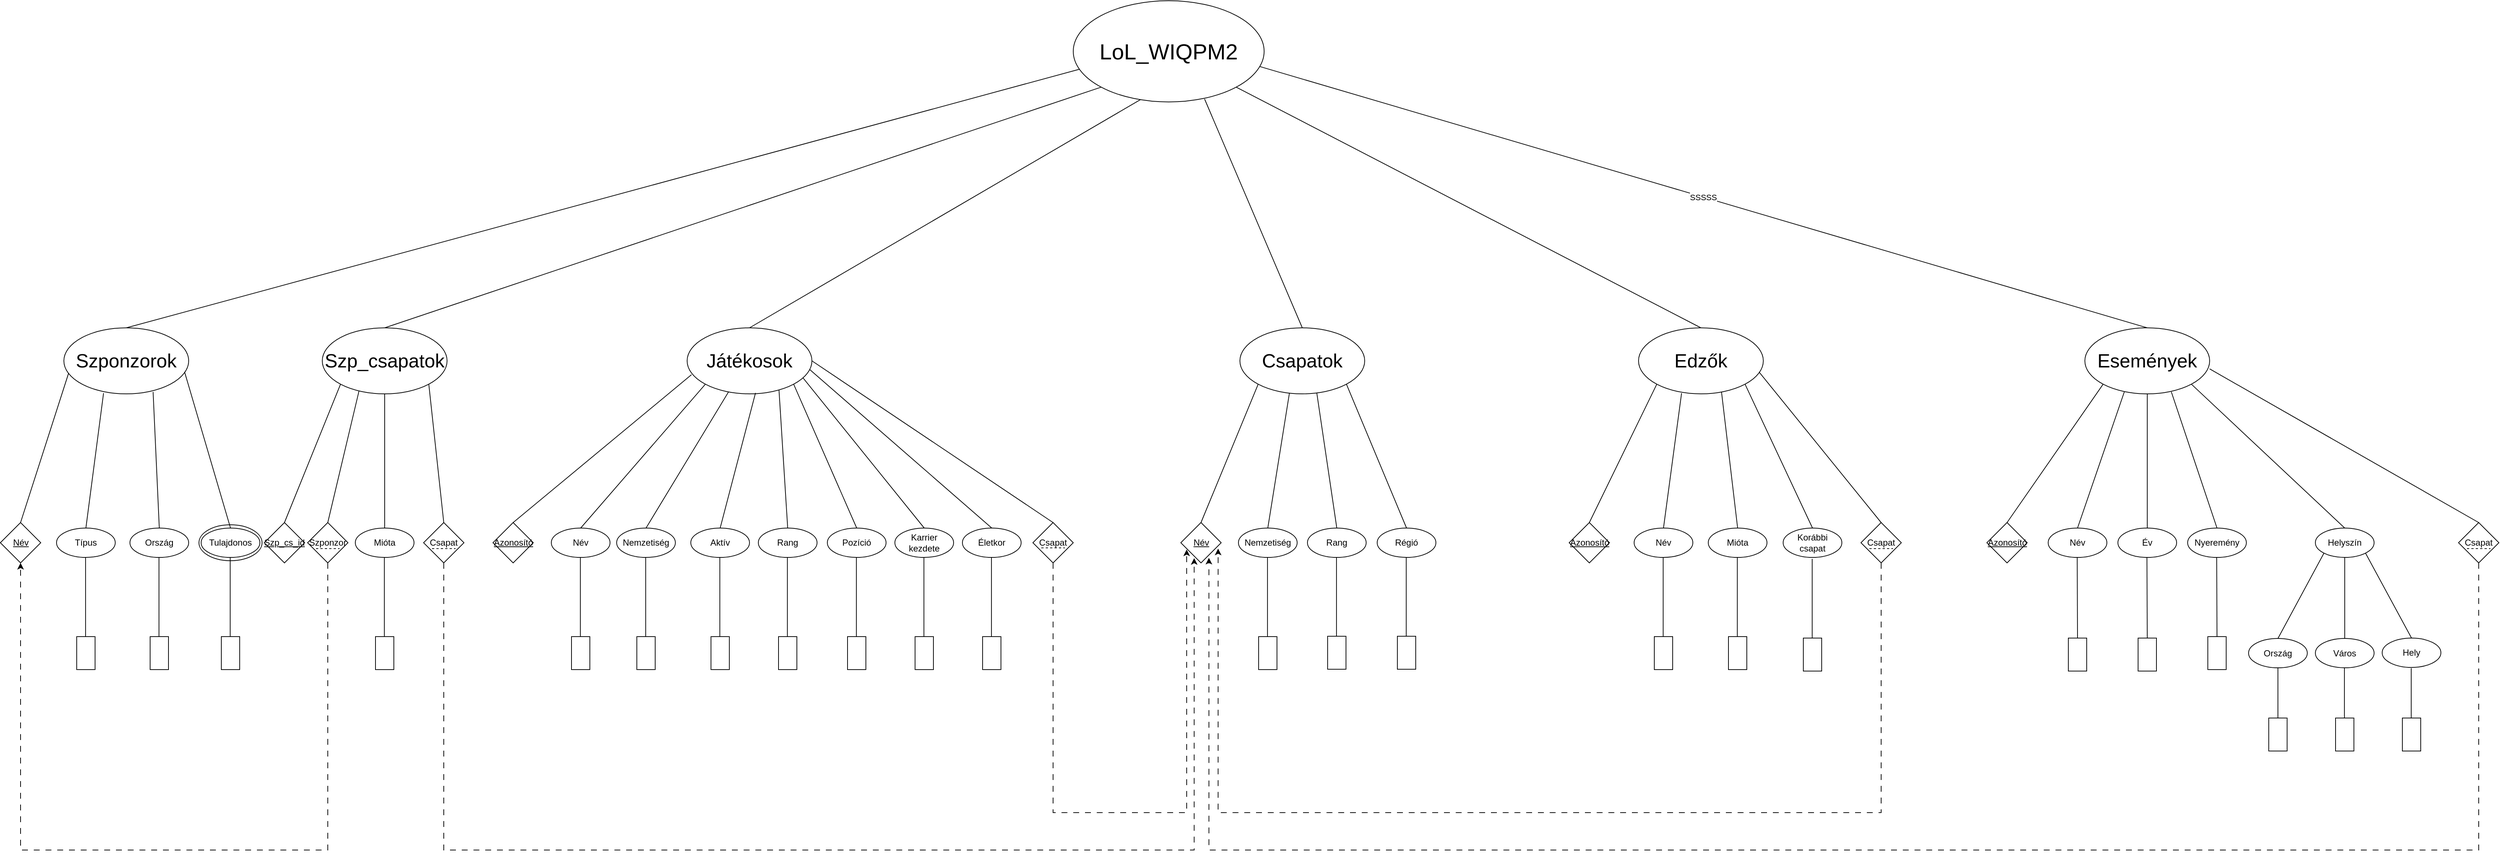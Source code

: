<mxfile version="22.1.5" type="device">
  <diagram name="1 oldal" id="5srvDgW0sAzMnuqV2YLw">
    <mxGraphModel dx="1675" dy="871" grid="0" gridSize="10" guides="1" tooltips="1" connect="1" arrows="1" fold="1" page="0" pageScale="1" pageWidth="1169" pageHeight="827" math="0" shadow="0">
      <root>
        <mxCell id="0" />
        <mxCell id="1" parent="0" />
        <mxCell id="ndynWsvsj6m9hKPy0uNn-172" value="SSSSS" style="endArrow=none;html=1;rounded=0;entryX=0.974;entryY=0.648;entryDx=0;entryDy=0;entryPerimeter=0;exitX=0.5;exitY=0;exitDx=0;exitDy=0;" parent="1" source="ndynWsvsj6m9hKPy0uNn-8" target="ndynWsvsj6m9hKPy0uNn-1" edge="1">
          <mxGeometry width="50" height="50" relative="1" as="geometry">
            <mxPoint x="560.5" y="241" as="sourcePoint" />
            <mxPoint x="1861.5" y="-106" as="targetPoint" />
          </mxGeometry>
        </mxCell>
        <mxCell id="ndynWsvsj6m9hKPy0uNn-168" value="" style="endArrow=none;html=1;rounded=0;entryX=0.038;entryY=0.674;entryDx=0;entryDy=0;entryPerimeter=0;exitX=0.5;exitY=0;exitDx=0;exitDy=0;" parent="1" source="ndynWsvsj6m9hKPy0uNn-6" target="ndynWsvsj6m9hKPy0uNn-1" edge="1">
          <mxGeometry width="50" height="50" relative="1" as="geometry">
            <mxPoint x="1052" y="86" as="sourcePoint" />
            <mxPoint x="1102" y="36" as="targetPoint" />
          </mxGeometry>
        </mxCell>
        <mxCell id="ndynWsvsj6m9hKPy0uNn-169" value="" style="endArrow=none;html=1;rounded=0;exitX=0.5;exitY=0;exitDx=0;exitDy=0;entryX=0.362;entryY=0.966;entryDx=0;entryDy=0;entryPerimeter=0;" parent="1" source="ndynWsvsj6m9hKPy0uNn-2" target="ndynWsvsj6m9hKPy0uNn-1" edge="1">
          <mxGeometry width="50" height="50" relative="1" as="geometry">
            <mxPoint x="-343" y="99" as="sourcePoint" />
            <mxPoint x="1067" y="-135" as="targetPoint" />
          </mxGeometry>
        </mxCell>
        <mxCell id="ndynWsvsj6m9hKPy0uNn-145" value="" style="ellipse;whiteSpace=wrap;html=1;" parent="1" vertex="1">
          <mxGeometry x="-254" y="357.5" width="86" height="49" as="geometry" />
        </mxCell>
        <mxCell id="ndynWsvsj6m9hKPy0uNn-1" value="&lt;font style=&quot;font-size: 30px;&quot;&gt;LoL_WIQPM2&lt;/font&gt;" style="ellipse;whiteSpace=wrap;html=1;" parent="1" vertex="1">
          <mxGeometry x="937" y="-357" width="260" height="138" as="geometry" />
        </mxCell>
        <mxCell id="ndynWsvsj6m9hKPy0uNn-2" value="&lt;font style=&quot;font-size: 26px;&quot;&gt;Játékosok&lt;/font&gt;" style="ellipse;whiteSpace=wrap;html=1;" parent="1" vertex="1">
          <mxGeometry x="411" y="89" width="170" height="90" as="geometry" />
        </mxCell>
        <mxCell id="ndynWsvsj6m9hKPy0uNn-3" value="&lt;font style=&quot;font-size: 26px;&quot;&gt;Csapatok&lt;/font&gt;" style="ellipse;whiteSpace=wrap;html=1;" parent="1" vertex="1">
          <mxGeometry x="1164" y="89" width="170" height="90" as="geometry" />
        </mxCell>
        <mxCell id="ndynWsvsj6m9hKPy0uNn-4" value="&lt;font style=&quot;font-size: 26px;&quot;&gt;Szp_csapatok&lt;/font&gt;" style="ellipse;whiteSpace=wrap;html=1;" parent="1" vertex="1">
          <mxGeometry x="-86" y="89" width="170" height="90" as="geometry" />
        </mxCell>
        <mxCell id="ndynWsvsj6m9hKPy0uNn-5" value="&lt;font style=&quot;font-size: 26px;&quot;&gt;Edzők&lt;/font&gt;" style="ellipse;whiteSpace=wrap;html=1;" parent="1" vertex="1">
          <mxGeometry x="1707" y="89" width="170" height="90" as="geometry" />
        </mxCell>
        <mxCell id="ndynWsvsj6m9hKPy0uNn-6" value="&lt;font style=&quot;font-size: 26px;&quot;&gt;Szponzorok&lt;/font&gt;" style="ellipse;whiteSpace=wrap;html=1;" parent="1" vertex="1">
          <mxGeometry x="-438" y="89" width="170" height="90" as="geometry" />
        </mxCell>
        <mxCell id="ndynWsvsj6m9hKPy0uNn-8" value="&lt;font style=&quot;font-size: 26px;&quot;&gt;Események&lt;/font&gt;" style="ellipse;whiteSpace=wrap;html=1;" parent="1" vertex="1">
          <mxGeometry x="2315" y="89" width="170" height="90" as="geometry" />
        </mxCell>
        <mxCell id="ndynWsvsj6m9hKPy0uNn-10" style="edgeStyle=orthogonalEdgeStyle;rounded=0;orthogonalLoop=1;jettySize=auto;html=1;exitX=0.5;exitY=1;exitDx=0;exitDy=0;" parent="1" source="ndynWsvsj6m9hKPy0uNn-5" target="ndynWsvsj6m9hKPy0uNn-5" edge="1">
          <mxGeometry relative="1" as="geometry" />
        </mxCell>
        <mxCell id="ndynWsvsj6m9hKPy0uNn-16" value="Név" style="ellipse;whiteSpace=wrap;html=1;" parent="1" vertex="1">
          <mxGeometry x="2265" y="362" width="80" height="40" as="geometry" />
        </mxCell>
        <mxCell id="ndynWsvsj6m9hKPy0uNn-17" value="Életkor" style="ellipse;whiteSpace=wrap;html=1;" parent="1" vertex="1">
          <mxGeometry x="786" y="362" width="80" height="40" as="geometry" />
        </mxCell>
        <mxCell id="ndynWsvsj6m9hKPy0uNn-18" value="Karrier kezdete" style="ellipse;whiteSpace=wrap;html=1;" parent="1" vertex="1">
          <mxGeometry x="694" y="362" width="80" height="40" as="geometry" />
        </mxCell>
        <mxCell id="ndynWsvsj6m9hKPy0uNn-19" value="Pozíció" style="ellipse;whiteSpace=wrap;html=1;" parent="1" vertex="1">
          <mxGeometry x="602" y="362" width="80" height="40" as="geometry" />
        </mxCell>
        <mxCell id="ndynWsvsj6m9hKPy0uNn-20" value="Rang" style="ellipse;whiteSpace=wrap;html=1;" parent="1" vertex="1">
          <mxGeometry x="508" y="362" width="80" height="40" as="geometry" />
        </mxCell>
        <mxCell id="ndynWsvsj6m9hKPy0uNn-21" value="Aktív" style="ellipse;whiteSpace=wrap;html=1;" parent="1" vertex="1">
          <mxGeometry x="416" y="362" width="80" height="40" as="geometry" />
        </mxCell>
        <mxCell id="ndynWsvsj6m9hKPy0uNn-22" value="Nemzetiség" style="ellipse;whiteSpace=wrap;html=1;" parent="1" vertex="1">
          <mxGeometry x="315" y="362" width="80" height="40" as="geometry" />
        </mxCell>
        <mxCell id="ndynWsvsj6m9hKPy0uNn-23" value="Név" style="ellipse;whiteSpace=wrap;html=1;" parent="1" vertex="1">
          <mxGeometry x="226" y="362" width="80" height="40" as="geometry" />
        </mxCell>
        <mxCell id="ndynWsvsj6m9hKPy0uNn-25" value="Korábbi csapat" style="ellipse;whiteSpace=wrap;html=1;" parent="1" vertex="1">
          <mxGeometry x="1904" y="362" width="80" height="40" as="geometry" />
        </mxCell>
        <mxCell id="ndynWsvsj6m9hKPy0uNn-26" value="Mióta" style="ellipse;whiteSpace=wrap;html=1;" parent="1" vertex="1">
          <mxGeometry x="-41" y="362" width="80" height="40" as="geometry" />
        </mxCell>
        <mxCell id="ndynWsvsj6m9hKPy0uNn-27" value="Tulajdonos" style="ellipse;whiteSpace=wrap;html=1;" parent="1" vertex="1">
          <mxGeometry x="-251" y="362" width="80" height="40" as="geometry" />
        </mxCell>
        <mxCell id="ndynWsvsj6m9hKPy0uNn-28" value="Ország" style="ellipse;whiteSpace=wrap;html=1;" parent="1" vertex="1">
          <mxGeometry x="-348" y="362" width="80" height="40" as="geometry" />
        </mxCell>
        <mxCell id="ndynWsvsj6m9hKPy0uNn-29" value="Típus" style="ellipse;whiteSpace=wrap;html=1;" parent="1" vertex="1">
          <mxGeometry x="-448" y="362" width="80" height="40" as="geometry" />
        </mxCell>
        <mxCell id="ndynWsvsj6m9hKPy0uNn-32" value="" style="endArrow=none;html=1;rounded=0;exitX=0.5;exitY=0;exitDx=0;exitDy=0;entryX=0.038;entryY=0.687;entryDx=0;entryDy=0;entryPerimeter=0;" parent="1" source="ndynWsvsj6m9hKPy0uNn-146" target="ndynWsvsj6m9hKPy0uNn-6" edge="1">
          <mxGeometry width="50" height="50" relative="1" as="geometry">
            <mxPoint x="-497" y="362.0" as="sourcePoint" />
            <mxPoint x="512" y="176" as="targetPoint" />
          </mxGeometry>
        </mxCell>
        <mxCell id="ndynWsvsj6m9hKPy0uNn-33" value="" style="endArrow=none;html=1;rounded=0;exitX=0.5;exitY=0;exitDx=0;exitDy=0;entryX=0.715;entryY=0.971;entryDx=0;entryDy=0;entryPerimeter=0;" parent="1" source="ndynWsvsj6m9hKPy0uNn-28" target="ndynWsvsj6m9hKPy0uNn-6" edge="1">
          <mxGeometry width="50" height="50" relative="1" as="geometry">
            <mxPoint x="-474" y="372" as="sourcePoint" />
            <mxPoint x="-422" y="161" as="targetPoint" />
          </mxGeometry>
        </mxCell>
        <mxCell id="ndynWsvsj6m9hKPy0uNn-34" value="" style="endArrow=none;html=1;rounded=0;exitX=0.5;exitY=0;exitDx=0;exitDy=0;entryX=0.318;entryY=0.989;entryDx=0;entryDy=0;entryPerimeter=0;" parent="1" source="ndynWsvsj6m9hKPy0uNn-29" target="ndynWsvsj6m9hKPy0uNn-6" edge="1">
          <mxGeometry width="50" height="50" relative="1" as="geometry">
            <mxPoint x="-464" y="382" as="sourcePoint" />
            <mxPoint x="-412" y="171" as="targetPoint" />
          </mxGeometry>
        </mxCell>
        <mxCell id="ndynWsvsj6m9hKPy0uNn-35" value="" style="endArrow=none;html=1;rounded=0;exitX=0.5;exitY=0;exitDx=0;exitDy=0;entryX=0.967;entryY=0.667;entryDx=0;entryDy=0;entryPerimeter=0;" parent="1" source="ndynWsvsj6m9hKPy0uNn-27" target="ndynWsvsj6m9hKPy0uNn-6" edge="1">
          <mxGeometry width="50" height="50" relative="1" as="geometry">
            <mxPoint x="-214" y="346" as="sourcePoint" />
            <mxPoint x="-246" y="145" as="targetPoint" />
          </mxGeometry>
        </mxCell>
        <mxCell id="ndynWsvsj6m9hKPy0uNn-36" value="" style="endArrow=none;html=1;rounded=0;exitX=0.5;exitY=0;exitDx=0;exitDy=0;entryX=0.5;entryY=1;entryDx=0;entryDy=0;" parent="1" source="ndynWsvsj6m9hKPy0uNn-26" target="ndynWsvsj6m9hKPy0uNn-4" edge="1">
          <mxGeometry width="50" height="50" relative="1" as="geometry">
            <mxPoint x="528" y="226" as="sourcePoint" />
            <mxPoint x="63" y="226" as="targetPoint" />
          </mxGeometry>
        </mxCell>
        <mxCell id="ndynWsvsj6m9hKPy0uNn-38" value="Régió" style="ellipse;whiteSpace=wrap;html=1;" parent="1" vertex="1">
          <mxGeometry x="1351" y="362" width="80" height="40" as="geometry" />
        </mxCell>
        <mxCell id="ndynWsvsj6m9hKPy0uNn-39" value="Rang" style="ellipse;whiteSpace=wrap;html=1;" parent="1" vertex="1">
          <mxGeometry x="1256" y="362" width="80" height="40" as="geometry" />
        </mxCell>
        <mxCell id="ndynWsvsj6m9hKPy0uNn-40" value="Nemzetiség" style="ellipse;whiteSpace=wrap;html=1;" parent="1" vertex="1">
          <mxGeometry x="1162" y="362" width="80" height="40" as="geometry" />
        </mxCell>
        <mxCell id="ndynWsvsj6m9hKPy0uNn-44" value="" style="endArrow=none;html=1;rounded=0;exitX=0.035;exitY=0.71;exitDx=0;exitDy=0;exitPerimeter=0;entryX=0.5;entryY=0;entryDx=0;entryDy=0;" parent="1" source="ndynWsvsj6m9hKPy0uNn-2" target="ndynWsvsj6m9hKPy0uNn-148" edge="1">
          <mxGeometry width="50" height="50" relative="1" as="geometry">
            <mxPoint x="720" y="148" as="sourcePoint" />
            <mxPoint x="174.0" y="362" as="targetPoint" />
          </mxGeometry>
        </mxCell>
        <mxCell id="ndynWsvsj6m9hKPy0uNn-45" value="" style="endArrow=none;html=1;rounded=0;entryX=0.5;entryY=0;entryDx=0;entryDy=0;exitX=0.333;exitY=0.967;exitDx=0;exitDy=0;exitPerimeter=0;" parent="1" source="ndynWsvsj6m9hKPy0uNn-2" target="ndynWsvsj6m9hKPy0uNn-22" edge="1">
          <mxGeometry width="50" height="50" relative="1" as="geometry">
            <mxPoint x="470" y="207" as="sourcePoint" />
            <mxPoint x="184" y="372" as="targetPoint" />
          </mxGeometry>
        </mxCell>
        <mxCell id="ndynWsvsj6m9hKPy0uNn-46" value="" style="endArrow=none;html=1;rounded=0;exitX=0.548;exitY=0.986;exitDx=0;exitDy=0;exitPerimeter=0;entryX=0.5;entryY=0;entryDx=0;entryDy=0;" parent="1" source="ndynWsvsj6m9hKPy0uNn-2" target="ndynWsvsj6m9hKPy0uNn-21" edge="1">
          <mxGeometry width="50" height="50" relative="1" as="geometry">
            <mxPoint x="437" y="173" as="sourcePoint" />
            <mxPoint x="194" y="382" as="targetPoint" />
          </mxGeometry>
        </mxCell>
        <mxCell id="ndynWsvsj6m9hKPy0uNn-47" value="" style="endArrow=none;html=1;rounded=0;exitX=0.736;exitY=0.937;exitDx=0;exitDy=0;exitPerimeter=0;entryX=0.5;entryY=0;entryDx=0;entryDy=0;" parent="1" source="ndynWsvsj6m9hKPy0uNn-2" target="ndynWsvsj6m9hKPy0uNn-20" edge="1">
          <mxGeometry width="50" height="50" relative="1" as="geometry">
            <mxPoint x="447" y="183" as="sourcePoint" />
            <mxPoint x="204" y="392" as="targetPoint" />
          </mxGeometry>
        </mxCell>
        <mxCell id="ndynWsvsj6m9hKPy0uNn-48" value="" style="endArrow=none;html=1;rounded=0;exitX=1;exitY=1;exitDx=0;exitDy=0;entryX=0.5;entryY=0;entryDx=0;entryDy=0;" parent="1" source="ndynWsvsj6m9hKPy0uNn-2" target="ndynWsvsj6m9hKPy0uNn-19" edge="1">
          <mxGeometry width="50" height="50" relative="1" as="geometry">
            <mxPoint x="457" y="193" as="sourcePoint" />
            <mxPoint x="214" y="402" as="targetPoint" />
          </mxGeometry>
        </mxCell>
        <mxCell id="ndynWsvsj6m9hKPy0uNn-49" value="" style="endArrow=none;html=1;rounded=0;exitX=0.929;exitY=0.759;exitDx=0;exitDy=0;exitPerimeter=0;entryX=0.5;entryY=0;entryDx=0;entryDy=0;" parent="1" source="ndynWsvsj6m9hKPy0uNn-2" target="ndynWsvsj6m9hKPy0uNn-18" edge="1">
          <mxGeometry width="50" height="50" relative="1" as="geometry">
            <mxPoint x="467" y="203" as="sourcePoint" />
            <mxPoint x="224" y="412" as="targetPoint" />
          </mxGeometry>
        </mxCell>
        <mxCell id="ndynWsvsj6m9hKPy0uNn-50" value="" style="endArrow=none;html=1;rounded=0;exitX=0.982;exitY=0.631;exitDx=0;exitDy=0;exitPerimeter=0;entryX=0.5;entryY=0;entryDx=0;entryDy=0;" parent="1" source="ndynWsvsj6m9hKPy0uNn-2" target="ndynWsvsj6m9hKPy0uNn-17" edge="1">
          <mxGeometry width="50" height="50" relative="1" as="geometry">
            <mxPoint x="477" y="213" as="sourcePoint" />
            <mxPoint x="234" y="422" as="targetPoint" />
          </mxGeometry>
        </mxCell>
        <mxCell id="ndynWsvsj6m9hKPy0uNn-51" value="" style="endArrow=none;html=1;rounded=0;entryX=0.5;entryY=0;entryDx=0;entryDy=0;exitX=0;exitY=1;exitDx=0;exitDy=0;" parent="1" source="ndynWsvsj6m9hKPy0uNn-2" target="ndynWsvsj6m9hKPy0uNn-23" edge="1">
          <mxGeometry width="50" height="50" relative="1" as="geometry">
            <mxPoint x="478" y="186" as="sourcePoint" />
            <mxPoint x="365" y="372" as="targetPoint" />
          </mxGeometry>
        </mxCell>
        <mxCell id="ndynWsvsj6m9hKPy0uNn-52" value="" style="endArrow=none;html=1;rounded=0;exitX=0.5;exitY=0;exitDx=0;exitDy=0;entryX=0;entryY=1;entryDx=0;entryDy=0;" parent="1" source="ndynWsvsj6m9hKPy0uNn-149" target="ndynWsvsj6m9hKPy0uNn-3" edge="1">
          <mxGeometry width="50" height="50" relative="1" as="geometry">
            <mxPoint x="1111" y="362" as="sourcePoint" />
            <mxPoint x="1204" y="209" as="targetPoint" />
          </mxGeometry>
        </mxCell>
        <mxCell id="ndynWsvsj6m9hKPy0uNn-53" value="" style="endArrow=none;html=1;rounded=0;exitX=0.5;exitY=0;exitDx=0;exitDy=0;entryX=0.397;entryY=0.985;entryDx=0;entryDy=0;entryPerimeter=0;" parent="1" source="ndynWsvsj6m9hKPy0uNn-40" target="ndynWsvsj6m9hKPy0uNn-3" edge="1">
          <mxGeometry width="50" height="50" relative="1" as="geometry">
            <mxPoint x="1121" y="372" as="sourcePoint" />
            <mxPoint x="1199" y="176" as="targetPoint" />
          </mxGeometry>
        </mxCell>
        <mxCell id="ndynWsvsj6m9hKPy0uNn-54" value="" style="endArrow=none;html=1;rounded=0;exitX=0.5;exitY=0;exitDx=0;exitDy=0;entryX=0.616;entryY=0.985;entryDx=0;entryDy=0;entryPerimeter=0;" parent="1" source="ndynWsvsj6m9hKPy0uNn-39" target="ndynWsvsj6m9hKPy0uNn-3" edge="1">
          <mxGeometry width="50" height="50" relative="1" as="geometry">
            <mxPoint x="1131" y="382" as="sourcePoint" />
            <mxPoint x="1209" y="186" as="targetPoint" />
          </mxGeometry>
        </mxCell>
        <mxCell id="ndynWsvsj6m9hKPy0uNn-55" value="" style="endArrow=none;html=1;rounded=0;exitX=0.5;exitY=0;exitDx=0;exitDy=0;entryX=1;entryY=1;entryDx=0;entryDy=0;" parent="1" source="ndynWsvsj6m9hKPy0uNn-38" target="ndynWsvsj6m9hKPy0uNn-3" edge="1">
          <mxGeometry width="50" height="50" relative="1" as="geometry">
            <mxPoint x="1141" y="392" as="sourcePoint" />
            <mxPoint x="1219" y="196" as="targetPoint" />
          </mxGeometry>
        </mxCell>
        <mxCell id="ndynWsvsj6m9hKPy0uNn-56" value="Mióta" style="ellipse;whiteSpace=wrap;html=1;" parent="1" vertex="1">
          <mxGeometry x="1802" y="362" width="80" height="40" as="geometry" />
        </mxCell>
        <mxCell id="ndynWsvsj6m9hKPy0uNn-57" value="Név" style="ellipse;whiteSpace=wrap;html=1;" parent="1" vertex="1">
          <mxGeometry x="1701" y="362" width="80" height="40" as="geometry" />
        </mxCell>
        <mxCell id="ndynWsvsj6m9hKPy0uNn-59" value="" style="endArrow=none;html=1;rounded=0;exitX=0.5;exitY=0;exitDx=0;exitDy=0;entryX=1;entryY=1;entryDx=0;entryDy=0;" parent="1" source="ndynWsvsj6m9hKPy0uNn-25" target="ndynWsvsj6m9hKPy0uNn-5" edge="1">
          <mxGeometry width="50" height="50" relative="1" as="geometry">
            <mxPoint x="1121" y="372" as="sourcePoint" />
            <mxPoint x="1199" y="176" as="targetPoint" />
          </mxGeometry>
        </mxCell>
        <mxCell id="ndynWsvsj6m9hKPy0uNn-60" value="" style="endArrow=none;html=1;rounded=0;exitX=0.5;exitY=0;exitDx=0;exitDy=0;entryX=0.345;entryY=0.989;entryDx=0;entryDy=0;entryPerimeter=0;" parent="1" source="ndynWsvsj6m9hKPy0uNn-57" target="ndynWsvsj6m9hKPy0uNn-5" edge="1">
          <mxGeometry width="50" height="50" relative="1" as="geometry">
            <mxPoint x="1131" y="382" as="sourcePoint" />
            <mxPoint x="1209" y="186" as="targetPoint" />
          </mxGeometry>
        </mxCell>
        <mxCell id="ndynWsvsj6m9hKPy0uNn-61" value="" style="endArrow=none;html=1;rounded=0;exitX=0.5;exitY=0;exitDx=0;exitDy=0;entryX=0.665;entryY=0.971;entryDx=0;entryDy=0;entryPerimeter=0;" parent="1" source="ndynWsvsj6m9hKPy0uNn-56" target="ndynWsvsj6m9hKPy0uNn-5" edge="1">
          <mxGeometry width="50" height="50" relative="1" as="geometry">
            <mxPoint x="1141" y="392" as="sourcePoint" />
            <mxPoint x="1219" y="196" as="targetPoint" />
          </mxGeometry>
        </mxCell>
        <mxCell id="ndynWsvsj6m9hKPy0uNn-62" value="" style="endArrow=none;html=1;rounded=0;entryX=0;entryY=1;entryDx=0;entryDy=0;exitX=0.5;exitY=0;exitDx=0;exitDy=0;" parent="1" source="ndynWsvsj6m9hKPy0uNn-150" target="ndynWsvsj6m9hKPy0uNn-5" edge="1">
          <mxGeometry width="50" height="50" relative="1" as="geometry">
            <mxPoint x="1640" y="362" as="sourcePoint" />
            <mxPoint x="1717" y="169" as="targetPoint" />
          </mxGeometry>
        </mxCell>
        <mxCell id="ndynWsvsj6m9hKPy0uNn-63" value="Év" style="ellipse;whiteSpace=wrap;html=1;" parent="1" vertex="1">
          <mxGeometry x="2360" y="362" width="80" height="40" as="geometry" />
        </mxCell>
        <mxCell id="ndynWsvsj6m9hKPy0uNn-64" value="Nyeremény" style="ellipse;whiteSpace=wrap;html=1;" parent="1" vertex="1">
          <mxGeometry x="2455" y="362" width="80" height="40" as="geometry" />
        </mxCell>
        <mxCell id="ndynWsvsj6m9hKPy0uNn-65" value="Helyszín" style="ellipse;whiteSpace=wrap;html=1;" parent="1" vertex="1">
          <mxGeometry x="2629" y="362" width="80" height="40" as="geometry" />
        </mxCell>
        <mxCell id="ndynWsvsj6m9hKPy0uNn-67" value="" style="endArrow=none;html=1;rounded=0;entryX=0;entryY=1;entryDx=0;entryDy=0;exitX=0.5;exitY=0;exitDx=0;exitDy=0;" parent="1" source="ndynWsvsj6m9hKPy0uNn-151" target="ndynWsvsj6m9hKPy0uNn-8" edge="1">
          <mxGeometry width="50" height="50" relative="1" as="geometry">
            <mxPoint x="2209.0" y="362" as="sourcePoint" />
            <mxPoint x="2249" y="252" as="targetPoint" />
          </mxGeometry>
        </mxCell>
        <mxCell id="ndynWsvsj6m9hKPy0uNn-68" value="" style="endArrow=none;html=1;rounded=0;entryX=0.316;entryY=0.971;entryDx=0;entryDy=0;exitX=0.5;exitY=0;exitDx=0;exitDy=0;entryPerimeter=0;" parent="1" source="ndynWsvsj6m9hKPy0uNn-16" target="ndynWsvsj6m9hKPy0uNn-8" edge="1">
          <mxGeometry width="50" height="50" relative="1" as="geometry">
            <mxPoint x="2219" y="372" as="sourcePoint" />
            <mxPoint x="2350" y="176" as="targetPoint" />
          </mxGeometry>
        </mxCell>
        <mxCell id="ndynWsvsj6m9hKPy0uNn-69" value="" style="endArrow=none;html=1;rounded=0;entryX=1;entryY=1;entryDx=0;entryDy=0;exitX=0.5;exitY=0;exitDx=0;exitDy=0;" parent="1" source="ndynWsvsj6m9hKPy0uNn-65" target="ndynWsvsj6m9hKPy0uNn-8" edge="1">
          <mxGeometry width="50" height="50" relative="1" as="geometry">
            <mxPoint x="2229" y="382" as="sourcePoint" />
            <mxPoint x="2360" y="186" as="targetPoint" />
          </mxGeometry>
        </mxCell>
        <mxCell id="ndynWsvsj6m9hKPy0uNn-70" value="" style="endArrow=none;html=1;rounded=0;entryX=0.5;entryY=1;entryDx=0;entryDy=0;exitX=0.5;exitY=0;exitDx=0;exitDy=0;" parent="1" source="ndynWsvsj6m9hKPy0uNn-63" target="ndynWsvsj6m9hKPy0uNn-8" edge="1">
          <mxGeometry width="50" height="50" relative="1" as="geometry">
            <mxPoint x="2239" y="392" as="sourcePoint" />
            <mxPoint x="2370" y="196" as="targetPoint" />
          </mxGeometry>
        </mxCell>
        <mxCell id="ndynWsvsj6m9hKPy0uNn-71" value="" style="endArrow=none;html=1;rounded=0;entryX=0.693;entryY=0.971;entryDx=0;entryDy=0;exitX=0.5;exitY=0;exitDx=0;exitDy=0;entryPerimeter=0;" parent="1" source="ndynWsvsj6m9hKPy0uNn-64" target="ndynWsvsj6m9hKPy0uNn-8" edge="1">
          <mxGeometry width="50" height="50" relative="1" as="geometry">
            <mxPoint x="2315" y="372" as="sourcePoint" />
            <mxPoint x="2379" y="186" as="targetPoint" />
          </mxGeometry>
        </mxCell>
        <mxCell id="ndynWsvsj6m9hKPy0uNn-72" value="Ország" style="ellipse;whiteSpace=wrap;html=1;" parent="1" vertex="1">
          <mxGeometry x="2538" y="512.5" width="80" height="40" as="geometry" />
        </mxCell>
        <mxCell id="ndynWsvsj6m9hKPy0uNn-73" value="Hely" style="ellipse;whiteSpace=wrap;html=1;" parent="1" vertex="1">
          <mxGeometry x="2720" y="512" width="80" height="40" as="geometry" />
        </mxCell>
        <mxCell id="ndynWsvsj6m9hKPy0uNn-74" value="Város" style="ellipse;whiteSpace=wrap;html=1;" parent="1" vertex="1">
          <mxGeometry x="2629" y="512.5" width="80" height="40" as="geometry" />
        </mxCell>
        <mxCell id="ndynWsvsj6m9hKPy0uNn-75" value="" style="endArrow=none;html=1;rounded=0;entryX=0;entryY=1;entryDx=0;entryDy=0;exitX=0.5;exitY=0;exitDx=0;exitDy=0;" parent="1" source="ndynWsvsj6m9hKPy0uNn-72" target="ndynWsvsj6m9hKPy0uNn-65" edge="1">
          <mxGeometry width="50" height="50" relative="1" as="geometry">
            <mxPoint x="2199" y="608" as="sourcePoint" />
            <mxPoint x="2249" y="558" as="targetPoint" />
          </mxGeometry>
        </mxCell>
        <mxCell id="ndynWsvsj6m9hKPy0uNn-76" value="" style="endArrow=none;html=1;rounded=0;entryX=1;entryY=1;entryDx=0;entryDy=0;exitX=0.5;exitY=0;exitDx=0;exitDy=0;" parent="1" source="ndynWsvsj6m9hKPy0uNn-73" target="ndynWsvsj6m9hKPy0uNn-65" edge="1">
          <mxGeometry width="50" height="50" relative="1" as="geometry">
            <mxPoint x="2209" y="618" as="sourcePoint" />
            <mxPoint x="2259" y="568" as="targetPoint" />
          </mxGeometry>
        </mxCell>
        <mxCell id="ndynWsvsj6m9hKPy0uNn-77" value="" style="endArrow=none;html=1;rounded=0;entryX=0.5;entryY=1;entryDx=0;entryDy=0;exitX=0.5;exitY=0;exitDx=0;exitDy=0;" parent="1" source="ndynWsvsj6m9hKPy0uNn-74" target="ndynWsvsj6m9hKPy0uNn-65" edge="1">
          <mxGeometry width="50" height="50" relative="1" as="geometry">
            <mxPoint x="2219" y="628" as="sourcePoint" />
            <mxPoint x="2269" y="578" as="targetPoint" />
          </mxGeometry>
        </mxCell>
        <mxCell id="ndynWsvsj6m9hKPy0uNn-82" value="" style="rounded=0;whiteSpace=wrap;html=1;" parent="1" vertex="1">
          <mxGeometry x="813.5" y="510" width="25" height="45" as="geometry" />
        </mxCell>
        <mxCell id="ndynWsvsj6m9hKPy0uNn-83" value="" style="rounded=0;whiteSpace=wrap;html=1;" parent="1" vertex="1">
          <mxGeometry x="-420.5" y="510" width="25" height="45" as="geometry" />
        </mxCell>
        <mxCell id="ndynWsvsj6m9hKPy0uNn-84" value="" style="rounded=0;whiteSpace=wrap;html=1;" parent="1" vertex="1">
          <mxGeometry x="-320.5" y="510" width="25" height="45" as="geometry" />
        </mxCell>
        <mxCell id="ndynWsvsj6m9hKPy0uNn-85" value="" style="rounded=0;whiteSpace=wrap;html=1;" parent="1" vertex="1">
          <mxGeometry x="-223.5" y="510" width="25" height="45" as="geometry" />
        </mxCell>
        <mxCell id="ndynWsvsj6m9hKPy0uNn-86" value="" style="rounded=0;whiteSpace=wrap;html=1;" parent="1" vertex="1">
          <mxGeometry x="443.5" y="510" width="25" height="45" as="geometry" />
        </mxCell>
        <mxCell id="ndynWsvsj6m9hKPy0uNn-87" value="" style="rounded=0;whiteSpace=wrap;html=1;" parent="1" vertex="1">
          <mxGeometry x="535.5" y="510" width="25" height="45" as="geometry" />
        </mxCell>
        <mxCell id="ndynWsvsj6m9hKPy0uNn-89" value="" style="rounded=0;whiteSpace=wrap;html=1;" parent="1" vertex="1">
          <mxGeometry x="253.5" y="510" width="25" height="45" as="geometry" />
        </mxCell>
        <mxCell id="ndynWsvsj6m9hKPy0uNn-90" value="" style="rounded=0;whiteSpace=wrap;html=1;" parent="1" vertex="1">
          <mxGeometry x="629.5" y="510" width="25" height="45" as="geometry" />
        </mxCell>
        <mxCell id="ndynWsvsj6m9hKPy0uNn-91" value="" style="rounded=0;whiteSpace=wrap;html=1;" parent="1" vertex="1">
          <mxGeometry x="721.5" y="510" width="25" height="45" as="geometry" />
        </mxCell>
        <mxCell id="ndynWsvsj6m9hKPy0uNn-92" value="" style="rounded=0;whiteSpace=wrap;html=1;" parent="1" vertex="1">
          <mxGeometry x="342.5" y="510" width="25" height="45" as="geometry" />
        </mxCell>
        <mxCell id="ndynWsvsj6m9hKPy0uNn-93" value="" style="rounded=0;whiteSpace=wrap;html=1;" parent="1" vertex="1">
          <mxGeometry x="-13.5" y="510" width="25" height="45" as="geometry" />
        </mxCell>
        <mxCell id="ndynWsvsj6m9hKPy0uNn-96" value="" style="rounded=0;whiteSpace=wrap;html=1;" parent="1" vertex="1">
          <mxGeometry x="2482.5" y="510" width="25" height="45" as="geometry" />
        </mxCell>
        <mxCell id="ndynWsvsj6m9hKPy0uNn-97" value="" style="rounded=0;whiteSpace=wrap;html=1;" parent="1" vertex="1">
          <mxGeometry x="1378.5" y="509.5" width="25" height="45" as="geometry" />
        </mxCell>
        <mxCell id="ndynWsvsj6m9hKPy0uNn-98" value="" style="rounded=0;whiteSpace=wrap;html=1;" parent="1" vertex="1">
          <mxGeometry x="1283.5" y="509.5" width="25" height="45" as="geometry" />
        </mxCell>
        <mxCell id="ndynWsvsj6m9hKPy0uNn-99" value="" style="rounded=0;whiteSpace=wrap;html=1;" parent="1" vertex="1">
          <mxGeometry x="1189.5" y="510" width="25" height="45" as="geometry" />
        </mxCell>
        <mxCell id="ndynWsvsj6m9hKPy0uNn-104" value="" style="rounded=0;whiteSpace=wrap;html=1;" parent="1" vertex="1">
          <mxGeometry x="2387.5" y="512" width="25" height="45" as="geometry" />
        </mxCell>
        <mxCell id="ndynWsvsj6m9hKPy0uNn-105" value="" style="rounded=0;whiteSpace=wrap;html=1;" parent="1" vertex="1">
          <mxGeometry x="2292.5" y="512" width="25" height="45" as="geometry" />
        </mxCell>
        <mxCell id="ndynWsvsj6m9hKPy0uNn-107" value="" style="rounded=0;whiteSpace=wrap;html=1;" parent="1" vertex="1">
          <mxGeometry x="1931.5" y="512" width="25" height="45" as="geometry" />
        </mxCell>
        <mxCell id="ndynWsvsj6m9hKPy0uNn-108" value="" style="rounded=0;whiteSpace=wrap;html=1;" parent="1" vertex="1">
          <mxGeometry x="1829.5" y="510" width="25" height="45" as="geometry" />
        </mxCell>
        <mxCell id="ndynWsvsj6m9hKPy0uNn-109" value="" style="rounded=0;whiteSpace=wrap;html=1;" parent="1" vertex="1">
          <mxGeometry x="1728.5" y="510" width="25" height="45" as="geometry" />
        </mxCell>
        <mxCell id="ndynWsvsj6m9hKPy0uNn-110" value="" style="rounded=0;whiteSpace=wrap;html=1;" parent="1" vertex="1">
          <mxGeometry x="2565.5" y="621" width="25" height="45" as="geometry" />
        </mxCell>
        <mxCell id="ndynWsvsj6m9hKPy0uNn-111" value="" style="rounded=0;whiteSpace=wrap;html=1;" parent="1" vertex="1">
          <mxGeometry x="2656.5" y="621" width="25" height="45" as="geometry" />
        </mxCell>
        <mxCell id="ndynWsvsj6m9hKPy0uNn-112" value="" style="rounded=0;whiteSpace=wrap;html=1;" parent="1" vertex="1">
          <mxGeometry x="2747.5" y="621" width="25" height="45" as="geometry" />
        </mxCell>
        <mxCell id="ndynWsvsj6m9hKPy0uNn-114" value="" style="endArrow=none;html=1;rounded=0;exitX=0.5;exitY=0;exitDx=0;exitDy=0;entryX=0.5;entryY=1;entryDx=0;entryDy=0;" parent="1" edge="1">
          <mxGeometry width="50" height="50" relative="1" as="geometry">
            <mxPoint x="354.57" y="510" as="sourcePoint" />
            <mxPoint x="354.57" y="402" as="targetPoint" />
          </mxGeometry>
        </mxCell>
        <mxCell id="ndynWsvsj6m9hKPy0uNn-115" value="" style="endArrow=none;html=1;rounded=0;exitX=0.5;exitY=0;exitDx=0;exitDy=0;entryX=0.5;entryY=1;entryDx=0;entryDy=0;" parent="1" edge="1">
          <mxGeometry width="50" height="50" relative="1" as="geometry">
            <mxPoint x="265.57" y="510" as="sourcePoint" />
            <mxPoint x="265.57" y="402" as="targetPoint" />
          </mxGeometry>
        </mxCell>
        <mxCell id="ndynWsvsj6m9hKPy0uNn-117" value="" style="endArrow=none;html=1;rounded=0;exitX=0.5;exitY=0;exitDx=0;exitDy=0;entryX=0.5;entryY=1;entryDx=0;entryDy=0;" parent="1" edge="1">
          <mxGeometry width="50" height="50" relative="1" as="geometry">
            <mxPoint x="-1.43" y="510" as="sourcePoint" />
            <mxPoint x="-1.43" y="402" as="targetPoint" />
          </mxGeometry>
        </mxCell>
        <mxCell id="ndynWsvsj6m9hKPy0uNn-118" value="" style="endArrow=none;html=1;rounded=0;exitX=0.5;exitY=0;exitDx=0;exitDy=0;entryX=0.5;entryY=1;entryDx=0;entryDy=0;" parent="1" edge="1">
          <mxGeometry width="50" height="50" relative="1" as="geometry">
            <mxPoint x="-211.43" y="510" as="sourcePoint" />
            <mxPoint x="-211.43" y="402" as="targetPoint" />
          </mxGeometry>
        </mxCell>
        <mxCell id="ndynWsvsj6m9hKPy0uNn-119" value="" style="endArrow=none;html=1;rounded=0;exitX=0.5;exitY=0;exitDx=0;exitDy=0;entryX=0.5;entryY=1;entryDx=0;entryDy=0;" parent="1" edge="1">
          <mxGeometry width="50" height="50" relative="1" as="geometry">
            <mxPoint x="-308.43" y="510" as="sourcePoint" />
            <mxPoint x="-308.43" y="402" as="targetPoint" />
          </mxGeometry>
        </mxCell>
        <mxCell id="ndynWsvsj6m9hKPy0uNn-120" value="" style="endArrow=none;html=1;rounded=0;exitX=0.5;exitY=0;exitDx=0;exitDy=0;entryX=0.5;entryY=1;entryDx=0;entryDy=0;" parent="1" edge="1">
          <mxGeometry width="50" height="50" relative="1" as="geometry">
            <mxPoint x="-408.43" y="510" as="sourcePoint" />
            <mxPoint x="-408.43" y="402" as="targetPoint" />
          </mxGeometry>
        </mxCell>
        <mxCell id="ndynWsvsj6m9hKPy0uNn-123" value="" style="endArrow=none;html=1;rounded=0;exitX=0.5;exitY=0;exitDx=0;exitDy=0;entryX=0.5;entryY=1;entryDx=0;entryDy=0;" parent="1" edge="1">
          <mxGeometry width="50" height="50" relative="1" as="geometry">
            <mxPoint x="825.57" y="510" as="sourcePoint" />
            <mxPoint x="825.57" y="402" as="targetPoint" />
          </mxGeometry>
        </mxCell>
        <mxCell id="ndynWsvsj6m9hKPy0uNn-124" value="" style="endArrow=none;html=1;rounded=0;exitX=0.5;exitY=0;exitDx=0;exitDy=0;entryX=0.5;entryY=1;entryDx=0;entryDy=0;" parent="1" edge="1">
          <mxGeometry width="50" height="50" relative="1" as="geometry">
            <mxPoint x="733.57" y="510" as="sourcePoint" />
            <mxPoint x="733.57" y="402" as="targetPoint" />
          </mxGeometry>
        </mxCell>
        <mxCell id="ndynWsvsj6m9hKPy0uNn-125" value="" style="endArrow=none;html=1;rounded=0;exitX=0.5;exitY=0;exitDx=0;exitDy=0;entryX=0.5;entryY=1;entryDx=0;entryDy=0;" parent="1" edge="1">
          <mxGeometry width="50" height="50" relative="1" as="geometry">
            <mxPoint x="641.57" y="510" as="sourcePoint" />
            <mxPoint x="641.57" y="402" as="targetPoint" />
          </mxGeometry>
        </mxCell>
        <mxCell id="ndynWsvsj6m9hKPy0uNn-126" value="" style="endArrow=none;html=1;rounded=0;exitX=0.5;exitY=0;exitDx=0;exitDy=0;entryX=0.5;entryY=1;entryDx=0;entryDy=0;" parent="1" edge="1">
          <mxGeometry width="50" height="50" relative="1" as="geometry">
            <mxPoint x="547.57" y="510" as="sourcePoint" />
            <mxPoint x="547.57" y="402" as="targetPoint" />
          </mxGeometry>
        </mxCell>
        <mxCell id="ndynWsvsj6m9hKPy0uNn-127" value="" style="endArrow=none;html=1;rounded=0;exitX=0.5;exitY=0;exitDx=0;exitDy=0;entryX=0.5;entryY=1;entryDx=0;entryDy=0;" parent="1" edge="1">
          <mxGeometry width="50" height="50" relative="1" as="geometry">
            <mxPoint x="455.57" y="510" as="sourcePoint" />
            <mxPoint x="455.57" y="402" as="targetPoint" />
          </mxGeometry>
        </mxCell>
        <mxCell id="ndynWsvsj6m9hKPy0uNn-128" value="" style="endArrow=none;html=1;rounded=0;exitX=0.5;exitY=0;exitDx=0;exitDy=0;entryX=0.5;entryY=1;entryDx=0;entryDy=0;" parent="1" edge="1">
          <mxGeometry width="50" height="50" relative="1" as="geometry">
            <mxPoint x="1390.57" y="509.5" as="sourcePoint" />
            <mxPoint x="1390.57" y="401.5" as="targetPoint" />
          </mxGeometry>
        </mxCell>
        <mxCell id="ndynWsvsj6m9hKPy0uNn-129" value="" style="endArrow=none;html=1;rounded=0;exitX=0.5;exitY=0;exitDx=0;exitDy=0;entryX=0.5;entryY=1;entryDx=0;entryDy=0;" parent="1" edge="1">
          <mxGeometry width="50" height="50" relative="1" as="geometry">
            <mxPoint x="1295.57" y="510" as="sourcePoint" />
            <mxPoint x="1295.57" y="402" as="targetPoint" />
          </mxGeometry>
        </mxCell>
        <mxCell id="ndynWsvsj6m9hKPy0uNn-130" value="" style="endArrow=none;html=1;rounded=0;exitX=0.5;exitY=0;exitDx=0;exitDy=0;entryX=0.5;entryY=1;entryDx=0;entryDy=0;" parent="1" edge="1">
          <mxGeometry width="50" height="50" relative="1" as="geometry">
            <mxPoint x="1201.57" y="510" as="sourcePoint" />
            <mxPoint x="1201.57" y="402" as="targetPoint" />
          </mxGeometry>
        </mxCell>
        <mxCell id="ndynWsvsj6m9hKPy0uNn-134" value="" style="endArrow=none;html=1;rounded=0;exitX=0.5;exitY=0;exitDx=0;exitDy=0;entryX=0.5;entryY=1;entryDx=0;entryDy=0;" parent="1" edge="1">
          <mxGeometry width="50" height="50" relative="1" as="geometry">
            <mxPoint x="1943.57" y="512" as="sourcePoint" />
            <mxPoint x="1943.57" y="404" as="targetPoint" />
          </mxGeometry>
        </mxCell>
        <mxCell id="ndynWsvsj6m9hKPy0uNn-135" value="" style="endArrow=none;html=1;rounded=0;exitX=0.5;exitY=0;exitDx=0;exitDy=0;entryX=0.5;entryY=1;entryDx=0;entryDy=0;" parent="1" edge="1">
          <mxGeometry width="50" height="50" relative="1" as="geometry">
            <mxPoint x="1841.57" y="510" as="sourcePoint" />
            <mxPoint x="1841.57" y="402" as="targetPoint" />
          </mxGeometry>
        </mxCell>
        <mxCell id="ndynWsvsj6m9hKPy0uNn-136" value="" style="endArrow=none;html=1;rounded=0;exitX=0.5;exitY=0;exitDx=0;exitDy=0;entryX=0.5;entryY=1;entryDx=0;entryDy=0;" parent="1" edge="1">
          <mxGeometry width="50" height="50" relative="1" as="geometry">
            <mxPoint x="1740.57" y="509.5" as="sourcePoint" />
            <mxPoint x="1740.57" y="401.5" as="targetPoint" />
          </mxGeometry>
        </mxCell>
        <mxCell id="ndynWsvsj6m9hKPy0uNn-139" value="" style="endArrow=none;html=1;rounded=0;entryX=0.5;entryY=1;entryDx=0;entryDy=0;exitX=0.5;exitY=0;exitDx=0;exitDy=0;" parent="1" source="ndynWsvsj6m9hKPy0uNn-110" target="ndynWsvsj6m9hKPy0uNn-72" edge="1">
          <mxGeometry width="50" height="50" relative="1" as="geometry">
            <mxPoint x="2525.43" y="691" as="sourcePoint" />
            <mxPoint x="2525" y="581" as="targetPoint" />
          </mxGeometry>
        </mxCell>
        <mxCell id="ndynWsvsj6m9hKPy0uNn-140" value="" style="endArrow=none;html=1;rounded=0;entryX=0.5;entryY=1;entryDx=0;entryDy=0;exitX=0.5;exitY=0;exitDx=0;exitDy=0;" parent="1" source="ndynWsvsj6m9hKPy0uNn-96" edge="1">
          <mxGeometry width="50" height="50" relative="1" as="geometry">
            <mxPoint x="2512" y="492" as="sourcePoint" />
            <mxPoint x="2494.57" y="402" as="targetPoint" />
          </mxGeometry>
        </mxCell>
        <mxCell id="ndynWsvsj6m9hKPy0uNn-141" value="" style="endArrow=none;html=1;rounded=0;entryX=0.5;entryY=1;entryDx=0;entryDy=0;exitX=0.5;exitY=0;exitDx=0;exitDy=0;" parent="1" edge="1">
          <mxGeometry width="50" height="50" relative="1" as="geometry">
            <mxPoint x="2400" y="512.5" as="sourcePoint" />
            <mxPoint x="2399.57" y="402.5" as="targetPoint" />
          </mxGeometry>
        </mxCell>
        <mxCell id="ndynWsvsj6m9hKPy0uNn-142" value="" style="endArrow=none;html=1;rounded=0;entryX=0.5;entryY=1;entryDx=0;entryDy=0;exitX=0.5;exitY=0;exitDx=0;exitDy=0;" parent="1" edge="1">
          <mxGeometry width="50" height="50" relative="1" as="geometry">
            <mxPoint x="2305" y="512" as="sourcePoint" />
            <mxPoint x="2304.57" y="402" as="targetPoint" />
          </mxGeometry>
        </mxCell>
        <mxCell id="ndynWsvsj6m9hKPy0uNn-143" value="" style="endArrow=none;html=1;rounded=0;entryX=0.5;entryY=1;entryDx=0;entryDy=0;exitX=0.5;exitY=0;exitDx=0;exitDy=0;" parent="1" edge="1">
          <mxGeometry width="50" height="50" relative="1" as="geometry">
            <mxPoint x="2759.57" y="621" as="sourcePoint" />
            <mxPoint x="2759.57" y="553" as="targetPoint" />
          </mxGeometry>
        </mxCell>
        <mxCell id="ndynWsvsj6m9hKPy0uNn-144" value="" style="endArrow=none;html=1;rounded=0;entryX=0.5;entryY=1;entryDx=0;entryDy=0;exitX=0.5;exitY=0;exitDx=0;exitDy=0;" parent="1" edge="1">
          <mxGeometry width="50" height="50" relative="1" as="geometry">
            <mxPoint x="2668.57" y="621" as="sourcePoint" />
            <mxPoint x="2668.57" y="553" as="targetPoint" />
          </mxGeometry>
        </mxCell>
        <mxCell id="ndynWsvsj6m9hKPy0uNn-146" value="&lt;u&gt;Név&lt;br&gt;&lt;/u&gt;" style="rhombus;whiteSpace=wrap;html=1;" parent="1" vertex="1">
          <mxGeometry x="-524.5" y="354.5" width="55" height="55" as="geometry" />
        </mxCell>
        <mxCell id="ndynWsvsj6m9hKPy0uNn-148" value="&lt;u&gt;Azonosító&lt;/u&gt;" style="rhombus;whiteSpace=wrap;html=1;" parent="1" vertex="1">
          <mxGeometry x="146.5" y="354.5" width="55" height="55" as="geometry" />
        </mxCell>
        <mxCell id="ndynWsvsj6m9hKPy0uNn-149" value="&lt;u&gt;Név&lt;/u&gt;" style="rhombus;whiteSpace=wrap;html=1;" parent="1" vertex="1">
          <mxGeometry x="1083.5" y="354.5" width="55" height="55" as="geometry" />
        </mxCell>
        <mxCell id="ndynWsvsj6m9hKPy0uNn-150" value="&lt;u&gt;Azonosító&lt;/u&gt;" style="rhombus;whiteSpace=wrap;html=1;" parent="1" vertex="1">
          <mxGeometry x="1612.5" y="354.5" width="55" height="55" as="geometry" />
        </mxCell>
        <mxCell id="ndynWsvsj6m9hKPy0uNn-151" value="&lt;u&gt;Azonosító&lt;/u&gt;" style="rhombus;whiteSpace=wrap;html=1;" parent="1" vertex="1">
          <mxGeometry x="2181.5" y="354.5" width="55" height="55" as="geometry" />
        </mxCell>
        <mxCell id="ndynWsvsj6m9hKPy0uNn-157" style="edgeStyle=orthogonalEdgeStyle;rounded=0;orthogonalLoop=1;jettySize=auto;html=1;exitX=0.5;exitY=1;exitDx=0;exitDy=0;entryX=0.924;entryY=0.646;entryDx=0;entryDy=0;dashed=1;dashPattern=8 8;entryPerimeter=0;" parent="1" source="ndynWsvsj6m9hKPy0uNn-154" target="ndynWsvsj6m9hKPy0uNn-149" edge="1">
          <mxGeometry relative="1" as="geometry">
            <mxPoint x="1111" y="482" as="targetPoint" />
            <Array as="points">
              <mxPoint x="2038" y="750" />
              <mxPoint x="1134" y="750" />
            </Array>
          </mxGeometry>
        </mxCell>
        <mxCell id="ndynWsvsj6m9hKPy0uNn-154" value="Csapat" style="rhombus;whiteSpace=wrap;html=1;fontStyle=0;gradientColor=none;" parent="1" vertex="1">
          <mxGeometry x="2010" y="354.5" width="55" height="55" as="geometry" />
        </mxCell>
        <mxCell id="ndynWsvsj6m9hKPy0uNn-155" value="" style="endArrow=none;html=1;rounded=0;exitX=0.5;exitY=0;exitDx=0;exitDy=0;entryX=0.966;entryY=0.669;entryDx=0;entryDy=0;entryPerimeter=0;" parent="1" source="ndynWsvsj6m9hKPy0uNn-154" target="ndynWsvsj6m9hKPy0uNn-5" edge="1">
          <mxGeometry width="50" height="50" relative="1" as="geometry">
            <mxPoint x="1650" y="365" as="sourcePoint" />
            <mxPoint x="1919" y="146" as="targetPoint" />
          </mxGeometry>
        </mxCell>
        <mxCell id="ndynWsvsj6m9hKPy0uNn-160" style="edgeStyle=orthogonalEdgeStyle;rounded=0;orthogonalLoop=1;jettySize=auto;html=1;exitX=0.5;exitY=1;exitDx=0;exitDy=0;dashed=1;dashPattern=8 8;entryX=0.696;entryY=0.874;entryDx=0;entryDy=0;entryPerimeter=0;" parent="1" source="ndynWsvsj6m9hKPy0uNn-158" target="ndynWsvsj6m9hKPy0uNn-149" edge="1">
          <mxGeometry relative="1" as="geometry">
            <mxPoint x="1097" y="456" as="targetPoint" />
            <Array as="points">
              <mxPoint x="2852" y="801" />
              <mxPoint x="1122" y="801" />
            </Array>
          </mxGeometry>
        </mxCell>
        <mxCell id="ndynWsvsj6m9hKPy0uNn-158" value="Csapat" style="rhombus;whiteSpace=wrap;html=1;" parent="1" vertex="1">
          <mxGeometry x="2824" y="354.5" width="55" height="55" as="geometry" />
        </mxCell>
        <mxCell id="ndynWsvsj6m9hKPy0uNn-159" value="" style="endArrow=none;html=1;rounded=0;exitX=0.5;exitY=0;exitDx=0;exitDy=0;entryX=1;entryY=0.622;entryDx=0;entryDy=0;entryPerimeter=0;" parent="1" source="ndynWsvsj6m9hKPy0uNn-158" target="ndynWsvsj6m9hKPy0uNn-8" edge="1">
          <mxGeometry width="50" height="50" relative="1" as="geometry">
            <mxPoint x="2728" y="337" as="sourcePoint" />
            <mxPoint x="2547" y="134" as="targetPoint" />
          </mxGeometry>
        </mxCell>
        <mxCell id="ndynWsvsj6m9hKPy0uNn-163" style="edgeStyle=orthogonalEdgeStyle;rounded=0;orthogonalLoop=1;jettySize=auto;html=1;exitX=0.5;exitY=1;exitDx=0;exitDy=0;entryX=0.145;entryY=0.668;entryDx=0;entryDy=0;dashed=1;dashPattern=8 8;entryPerimeter=0;" parent="1" source="ndynWsvsj6m9hKPy0uNn-161" target="ndynWsvsj6m9hKPy0uNn-149" edge="1">
          <mxGeometry relative="1" as="geometry">
            <Array as="points">
              <mxPoint x="910" y="750" />
              <mxPoint x="1091" y="750" />
            </Array>
          </mxGeometry>
        </mxCell>
        <mxCell id="ndynWsvsj6m9hKPy0uNn-161" value="Csapat" style="rhombus;whiteSpace=wrap;html=1;" parent="1" vertex="1">
          <mxGeometry x="882" y="354.5" width="55" height="55" as="geometry" />
        </mxCell>
        <mxCell id="ndynWsvsj6m9hKPy0uNn-162" value="" style="endArrow=none;html=1;rounded=0;exitX=1;exitY=0.5;exitDx=0;exitDy=0;entryX=0.5;entryY=0;entryDx=0;entryDy=0;" parent="1" source="ndynWsvsj6m9hKPy0uNn-2" target="ndynWsvsj6m9hKPy0uNn-161" edge="1">
          <mxGeometry width="50" height="50" relative="1" as="geometry">
            <mxPoint x="664" y="138.5" as="sourcePoint" />
            <mxPoint x="926" y="325" as="targetPoint" />
          </mxGeometry>
        </mxCell>
        <mxCell id="ndynWsvsj6m9hKPy0uNn-166" style="edgeStyle=orthogonalEdgeStyle;rounded=0;orthogonalLoop=1;jettySize=auto;html=1;exitX=0.5;exitY=1;exitDx=0;exitDy=0;entryX=0.5;entryY=1;entryDx=0;entryDy=0;dashed=1;dashPattern=8 8;" parent="1" source="ndynWsvsj6m9hKPy0uNn-164" target="ndynWsvsj6m9hKPy0uNn-146" edge="1">
          <mxGeometry relative="1" as="geometry">
            <Array as="points">
              <mxPoint x="-78" y="801" />
              <mxPoint x="-497" y="801" />
            </Array>
          </mxGeometry>
        </mxCell>
        <mxCell id="ndynWsvsj6m9hKPy0uNn-164" value="Szponzor" style="rhombus;whiteSpace=wrap;html=1;" parent="1" vertex="1">
          <mxGeometry x="-106" y="354.5" width="55" height="55" as="geometry" />
        </mxCell>
        <mxCell id="ndynWsvsj6m9hKPy0uNn-167" style="edgeStyle=orthogonalEdgeStyle;rounded=0;orthogonalLoop=1;jettySize=auto;html=1;exitX=0.5;exitY=1;exitDx=0;exitDy=0;entryX=0.331;entryY=0.881;entryDx=0;entryDy=0;entryPerimeter=0;dashed=1;dashPattern=8 8;" parent="1" source="ndynWsvsj6m9hKPy0uNn-165" target="ndynWsvsj6m9hKPy0uNn-149" edge="1">
          <mxGeometry relative="1" as="geometry">
            <Array as="points">
              <mxPoint x="80" y="801" />
              <mxPoint x="1102" y="801" />
            </Array>
          </mxGeometry>
        </mxCell>
        <mxCell id="ndynWsvsj6m9hKPy0uNn-165" value="Csapat" style="rhombus;whiteSpace=wrap;html=1;strokeColor=default;" parent="1" vertex="1">
          <mxGeometry x="52" y="354.5" width="55" height="55" as="geometry" />
        </mxCell>
        <mxCell id="ndynWsvsj6m9hKPy0uNn-170" value="" style="endArrow=none;html=1;rounded=0;exitX=0.5;exitY=0;exitDx=0;exitDy=0;entryX=0;entryY=1;entryDx=0;entryDy=0;" parent="1" source="ndynWsvsj6m9hKPy0uNn-4" target="ndynWsvsj6m9hKPy0uNn-1" edge="1">
          <mxGeometry width="50" height="50" relative="1" as="geometry">
            <mxPoint x="464" y="141" as="sourcePoint" />
            <mxPoint x="1119" y="-119" as="targetPoint" />
          </mxGeometry>
        </mxCell>
        <mxCell id="ndynWsvsj6m9hKPy0uNn-171" value="" style="endArrow=none;html=1;rounded=0;entryX=1;entryY=1;entryDx=0;entryDy=0;exitX=0.5;exitY=0;exitDx=0;exitDy=0;" parent="1" source="ndynWsvsj6m9hKPy0uNn-5" target="ndynWsvsj6m9hKPy0uNn-1" edge="1">
          <mxGeometry width="50" height="50" relative="1" as="geometry">
            <mxPoint x="-323" y="119" as="sourcePoint" />
            <mxPoint x="978" y="-228" as="targetPoint" />
          </mxGeometry>
        </mxCell>
        <mxCell id="ndynWsvsj6m9hKPy0uNn-173" value="" style="endArrow=none;html=1;rounded=0;exitX=0.5;exitY=0;exitDx=0;exitDy=0;entryX=0.688;entryY=0.971;entryDx=0;entryDy=0;entryPerimeter=0;" parent="1" source="ndynWsvsj6m9hKPy0uNn-3" target="ndynWsvsj6m9hKPy0uNn-1" edge="1">
          <mxGeometry width="50" height="50" relative="1" as="geometry">
            <mxPoint x="671" y="195" as="sourcePoint" />
            <mxPoint x="1203" y="-114" as="targetPoint" />
          </mxGeometry>
        </mxCell>
        <mxCell id="icLCaWjjbzNSAwzQ1LPa-1" value="" style="endArrow=none;html=1;rounded=0;entryX=0.294;entryY=0.959;entryDx=0;entryDy=0;exitX=0.5;exitY=0;exitDx=0;exitDy=0;entryPerimeter=0;" parent="1" source="ndynWsvsj6m9hKPy0uNn-164" target="ndynWsvsj6m9hKPy0uNn-4" edge="1">
          <mxGeometry width="50" height="50" relative="1" as="geometry">
            <mxPoint x="-73" y="450" as="sourcePoint" />
            <mxPoint x="-23" y="400" as="targetPoint" />
          </mxGeometry>
        </mxCell>
        <mxCell id="icLCaWjjbzNSAwzQ1LPa-2" value="" style="endArrow=none;html=1;rounded=0;entryX=1;entryY=1;entryDx=0;entryDy=0;exitX=0.5;exitY=0;exitDx=0;exitDy=0;" parent="1" source="ndynWsvsj6m9hKPy0uNn-165" target="ndynWsvsj6m9hKPy0uNn-4" edge="1">
          <mxGeometry width="50" height="50" relative="1" as="geometry">
            <mxPoint x="-68" y="365" as="sourcePoint" />
            <mxPoint x="-34" y="185" as="targetPoint" />
          </mxGeometry>
        </mxCell>
        <mxCell id="icLCaWjjbzNSAwzQ1LPa-3" value="&lt;u&gt;Szp_cs_id&lt;br&gt;&lt;/u&gt;" style="rhombus;whiteSpace=wrap;html=1;" parent="1" vertex="1">
          <mxGeometry x="-165" y="354.5" width="55" height="55" as="geometry" />
        </mxCell>
        <mxCell id="icLCaWjjbzNSAwzQ1LPa-4" value="" style="endArrow=none;html=1;rounded=0;entryX=0;entryY=1;entryDx=0;entryDy=0;exitX=0.5;exitY=0;exitDx=0;exitDy=0;" parent="1" source="icLCaWjjbzNSAwzQ1LPa-3" target="ndynWsvsj6m9hKPy0uNn-4" edge="1">
          <mxGeometry width="50" height="50" relative="1" as="geometry">
            <mxPoint x="250" y="450" as="sourcePoint" />
            <mxPoint x="300" y="400" as="targetPoint" />
          </mxGeometry>
        </mxCell>
        <mxCell id="LrNQVv9pRJI2sjxJXHOJ-1" value="" style="endArrow=none;dashed=1;html=1;rounded=0;" edge="1" parent="1">
          <mxGeometry width="50" height="50" relative="1" as="geometry">
            <mxPoint x="-94.5" y="390" as="sourcePoint" />
            <mxPoint x="-62.5" y="390" as="targetPoint" />
          </mxGeometry>
        </mxCell>
        <mxCell id="LrNQVv9pRJI2sjxJXHOJ-2" value="" style="endArrow=none;dashed=1;html=1;rounded=0;" edge="1" parent="1">
          <mxGeometry width="50" height="50" relative="1" as="geometry">
            <mxPoint x="63.5" y="390" as="sourcePoint" />
            <mxPoint x="95.5" y="390" as="targetPoint" />
          </mxGeometry>
        </mxCell>
        <mxCell id="LrNQVv9pRJI2sjxJXHOJ-3" value="" style="endArrow=none;dashed=1;html=1;rounded=0;" edge="1" parent="1">
          <mxGeometry width="50" height="50" relative="1" as="geometry">
            <mxPoint x="893.5" y="389" as="sourcePoint" />
            <mxPoint x="925.5" y="389" as="targetPoint" />
          </mxGeometry>
        </mxCell>
        <mxCell id="LrNQVv9pRJI2sjxJXHOJ-4" value="" style="endArrow=none;dashed=1;html=1;rounded=0;" edge="1" parent="1">
          <mxGeometry width="50" height="50" relative="1" as="geometry">
            <mxPoint x="2835.5" y="390" as="sourcePoint" />
            <mxPoint x="2867.5" y="390" as="targetPoint" />
          </mxGeometry>
        </mxCell>
        <mxCell id="LrNQVv9pRJI2sjxJXHOJ-5" value="" style="endArrow=none;dashed=1;html=1;rounded=0;" edge="1" parent="1">
          <mxGeometry width="50" height="50" relative="1" as="geometry">
            <mxPoint x="2021.5" y="390" as="sourcePoint" />
            <mxPoint x="2053.5" y="390" as="targetPoint" />
          </mxGeometry>
        </mxCell>
      </root>
    </mxGraphModel>
  </diagram>
</mxfile>
